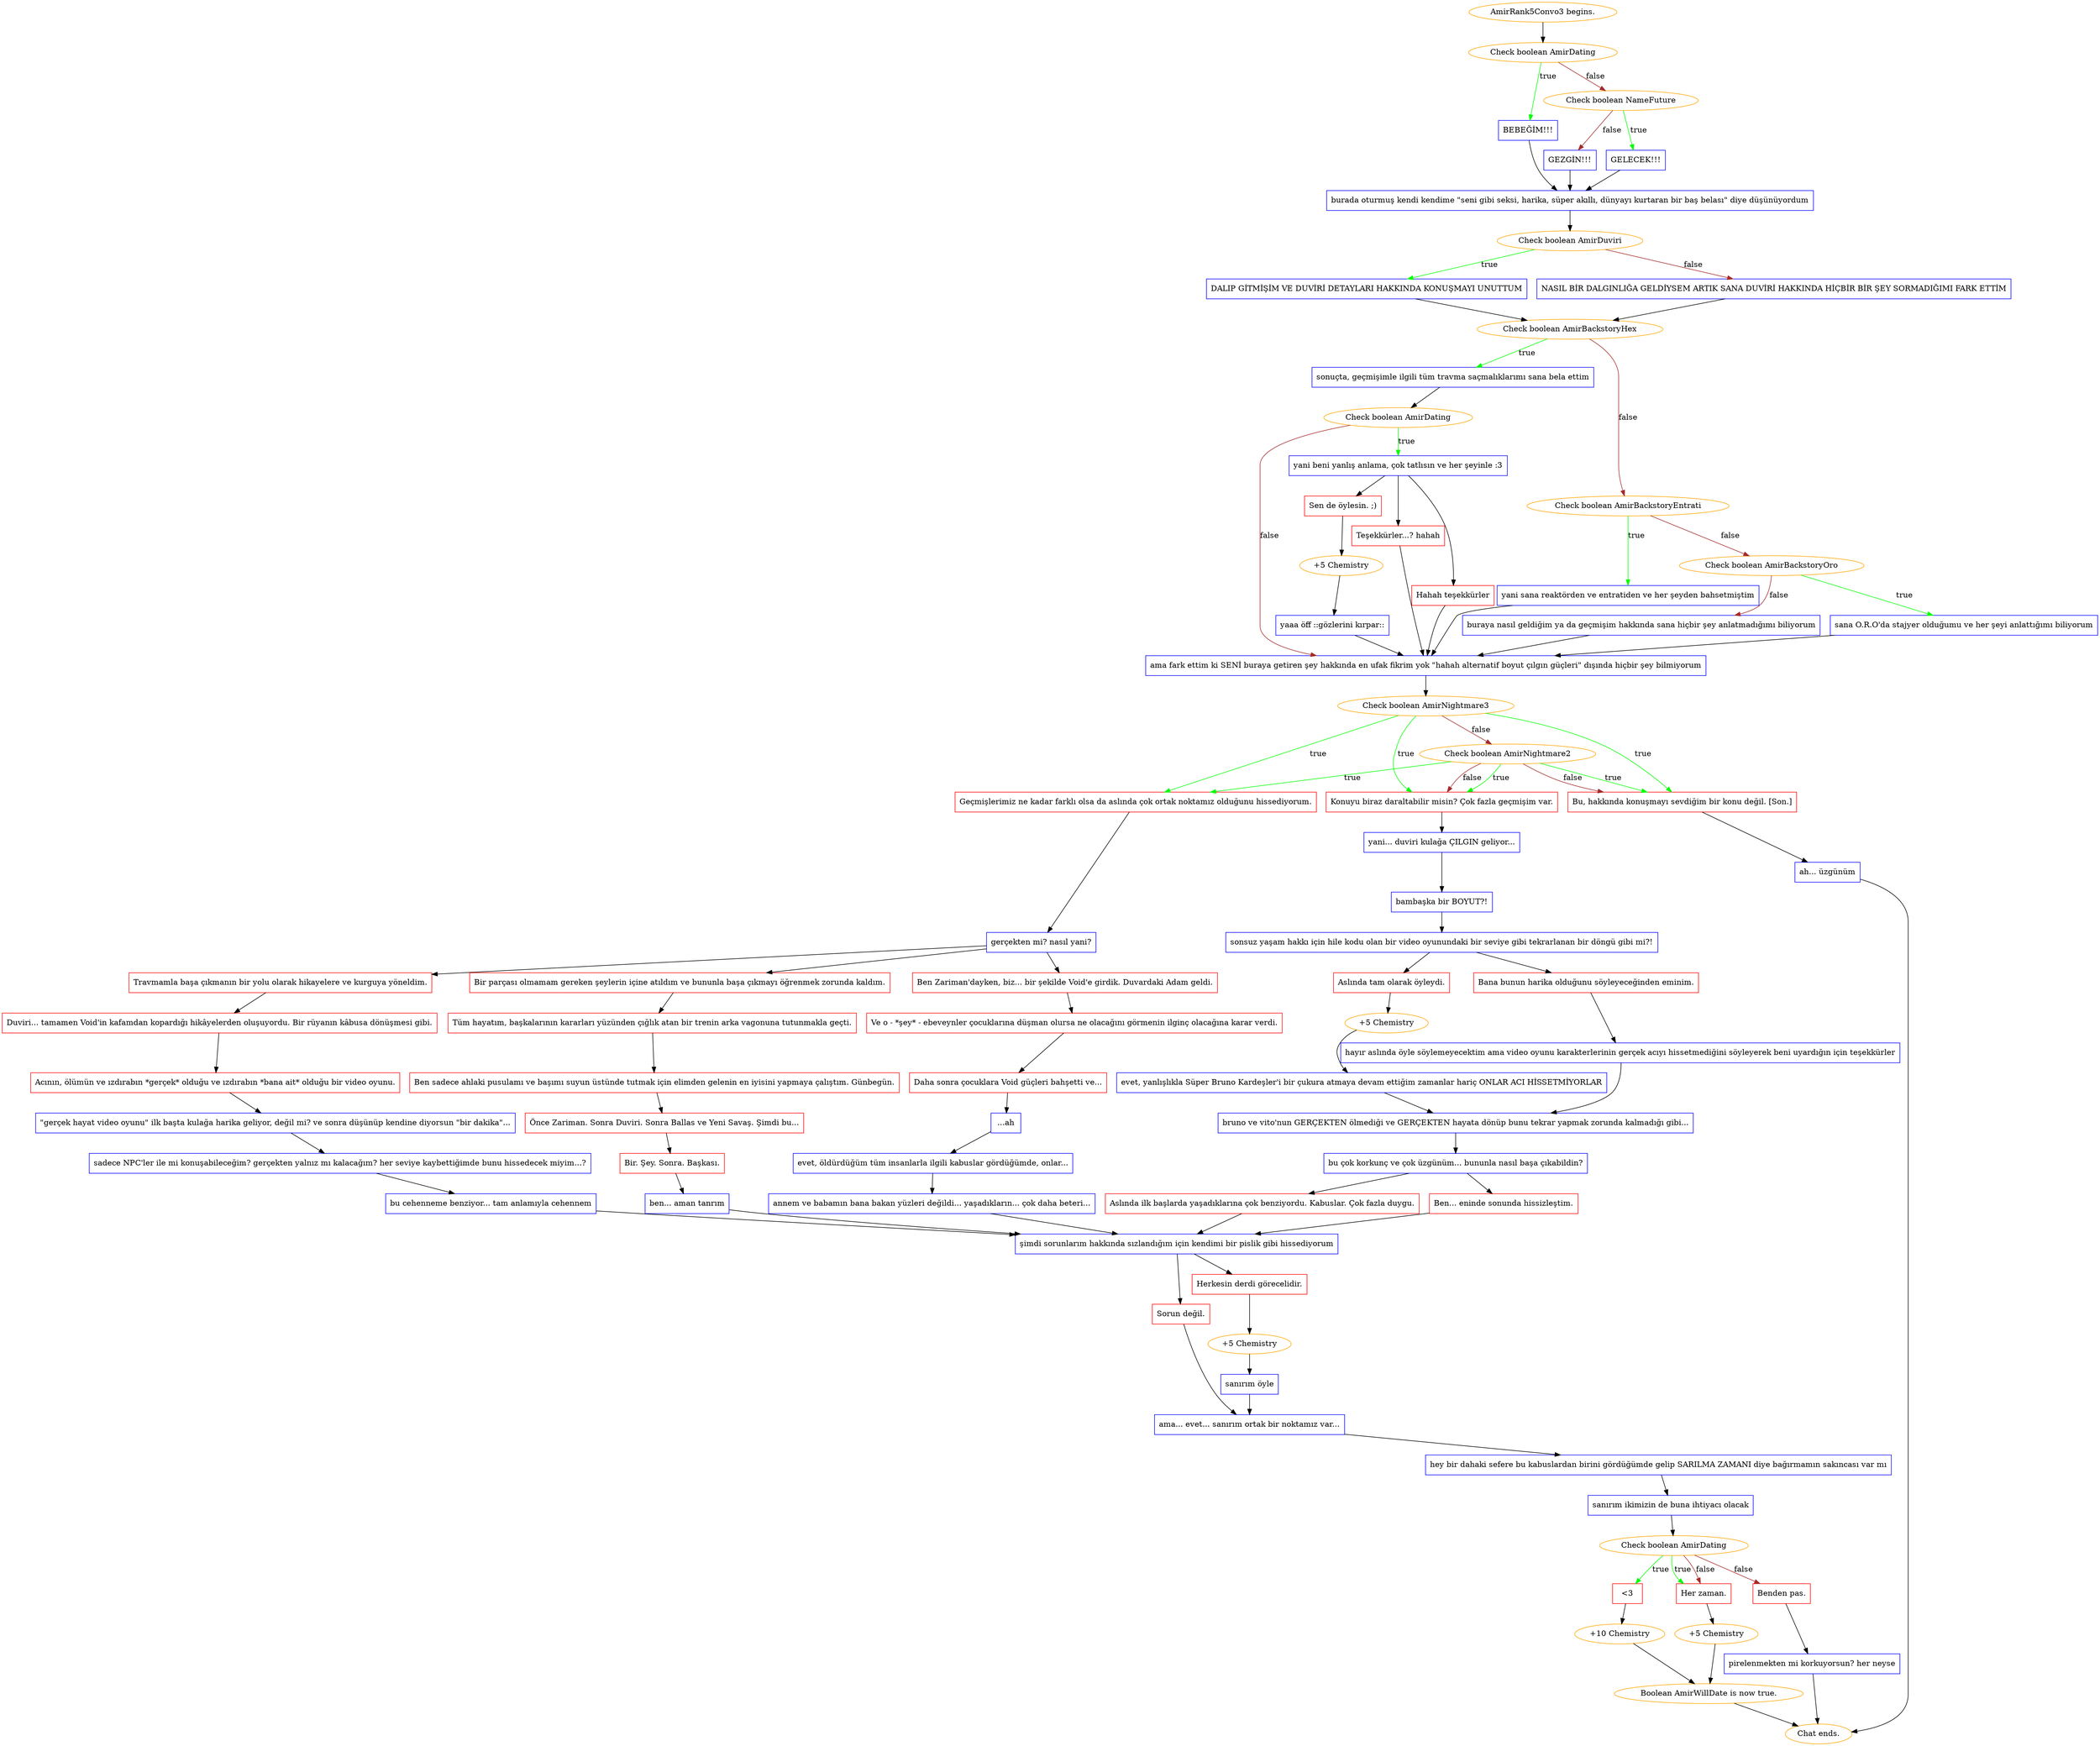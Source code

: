 digraph {
	"AmirRank5Convo3 begins." [color=orange];
		"AmirRank5Convo3 begins." -> j2650937555;
	j2650937555 [label="Check boolean AmirDating",color=orange];
		j2650937555 -> j1699877022 [label=true,color=green];
		j2650937555 -> j3219616308 [label=false,color=brown];
	j1699877022 [label="BEBEĞİM!!!",shape=box,color=blue];
		j1699877022 -> j3966822177;
	j3219616308 [label="Check boolean NameFuture",color=orange];
		j3219616308 -> j1826670194 [label=true,color=green];
		j3219616308 -> j4052476968 [label=false,color=brown];
	j3966822177 [label="burada oturmuş kendi kendime \"seni gibi seksi, harika, süper akıllı, dünyayı kurtaran bir baş belası\" diye düşünüyordum",shape=box,color=blue];
		j3966822177 -> j4283957504;
	j1826670194 [label="GELECEK!!!",shape=box,color=blue];
		j1826670194 -> j3966822177;
	j4052476968 [label="GEZGİN!!!",shape=box,color=blue];
		j4052476968 -> j3966822177;
	j4283957504 [label="Check boolean AmirDuviri",color=orange];
		j4283957504 -> j1817580157 [label=true,color=green];
		j4283957504 -> j3277501876 [label=false,color=brown];
	j1817580157 [label="DALIP GİTMİŞİM VE DUVİRİ DETAYLARI HAKKINDA KONUŞMAYI UNUTTUM",shape=box,color=blue];
		j1817580157 -> j1452669816;
	j3277501876 [label="NASIL BİR DALGINLIĞA GELDİYSEM ARTIK SANA DUVİRİ HAKKINDA HİÇBİR BİR ŞEY SORMADIĞIMI FARK ETTİM",shape=box,color=blue];
		j3277501876 -> j1452669816;
	j1452669816 [label="Check boolean AmirBackstoryHex",color=orange];
		j1452669816 -> j71583526 [label=true,color=green];
		j1452669816 -> j2445936876 [label=false,color=brown];
	j71583526 [label="sonuçta, geçmişimle ilgili tüm travma saçmalıklarımı sana bela ettim",shape=box,color=blue];
		j71583526 -> j1853334382;
	j2445936876 [label="Check boolean AmirBackstoryEntrati",color=orange];
		j2445936876 -> j1249493442 [label=true,color=green];
		j2445936876 -> j2190704803 [label=false,color=brown];
	j1853334382 [label="Check boolean AmirDating",color=orange];
		j1853334382 -> j2111467065 [label=true,color=green];
		j1853334382 -> j3460629168 [label=false,color=brown];
	j1249493442 [label="yani sana reaktörden ve entratiden ve her şeyden bahsetmiştim",shape=box,color=blue];
		j1249493442 -> j3460629168;
	j2190704803 [label="Check boolean AmirBackstoryOro",color=orange];
		j2190704803 -> j2234800607 [label=true,color=green];
		j2190704803 -> j3340298772 [label=false,color=brown];
	j2111467065 [label="yani beni yanlış anlama, çok tatlısın ve her şeyinle :3",shape=box,color=blue];
		j2111467065 -> j3564702006;
		j2111467065 -> j2443254896;
		j2111467065 -> j3511721853;
	j3460629168 [label="ama fark ettim ki SENİ buraya getiren şey hakkında en ufak fikrim yok \"hahah alternatif boyut çılgın güçleri\" dışında hiçbir şey bilmiyorum",shape=box,color=blue];
		j3460629168 -> j1386368209;
	j2234800607 [label="sana O.R.O'da stajyer olduğumu ve her şeyi anlattığımı biliyorum",shape=box,color=blue];
		j2234800607 -> j3460629168;
	j3340298772 [label="buraya nasıl geldiğim ya da geçmişim hakkında sana hiçbir şey anlatmadığımı biliyorum",shape=box,color=blue];
		j3340298772 -> j3460629168;
	j3564702006 [label="Teşekkürler...? hahah",shape=box,color=red];
		j3564702006 -> j3460629168;
	j2443254896 [label="Hahah teşekkürler",shape=box,color=red];
		j2443254896 -> j3460629168;
	j3511721853 [label="Sen de öylesin. ;)",shape=box,color=red];
		j3511721853 -> j3147832204;
	j1386368209 [label="Check boolean AmirNightmare3",color=orange];
		j1386368209 -> j949976868 [label=true,color=green];
		j1386368209 -> j1327820318 [label=true,color=green];
		j1386368209 -> j2478574145 [label=true,color=green];
		j1386368209 -> j2314003121 [label=false,color=brown];
	j3147832204 [label="+5 Chemistry",color=orange];
		j3147832204 -> j538016680;
	j949976868 [label="Geçmişlerimiz ne kadar farklı olsa da aslında çok ortak noktamız olduğunu hissediyorum.",shape=box,color=red];
		j949976868 -> j243882294;
	j1327820318 [label="Konuyu biraz daraltabilir misin? Çok fazla geçmişim var.",shape=box,color=red];
		j1327820318 -> j2391596532;
	j2478574145 [label="Bu, hakkında konuşmayı sevdiğim bir konu değil. [Son.]",shape=box,color=red];
		j2478574145 -> j2158244661;
	j2314003121 [label="Check boolean AmirNightmare2",color=orange];
		j2314003121 -> j949976868 [label=true,color=green];
		j2314003121 -> j1327820318 [label=true,color=green];
		j2314003121 -> j2478574145 [label=true,color=green];
		j2314003121 -> j1327820318 [label=false,color=brown];
		j2314003121 -> j2478574145 [label=false,color=brown];
	j538016680 [label="yaaa öff ::gözlerini kırpar::",shape=box,color=blue];
		j538016680 -> j3460629168;
	j243882294 [label="gerçekten mi? nasıl yani?",shape=box,color=blue];
		j243882294 -> j904723412;
		j243882294 -> j1945463771;
		j243882294 -> j319247813;
	j2391596532 [label="yani... duviri kulağa ÇILGIN geliyor...",shape=box,color=blue];
		j2391596532 -> j2742543278;
	j2158244661 [label="ah... üzgünüm",shape=box,color=blue];
		j2158244661 -> "Chat ends.";
	j904723412 [label="Travmamla başa çıkmanın bir yolu olarak hikayelere ve kurguya yöneldim.",shape=box,color=red];
		j904723412 -> j784344641;
	j1945463771 [label="Bir parçası olmamam gereken şeylerin içine atıldım ve bununla başa çıkmayı öğrenmek zorunda kaldım.",shape=box,color=red];
		j1945463771 -> j2509849693;
	j319247813 [label="Ben Zariman'dayken, biz... bir şekilde Void'e girdik. Duvardaki Adam geldi.",shape=box,color=red];
		j319247813 -> j3109385046;
	j2742543278 [label="bambaşka bir BOYUT?!",shape=box,color=blue];
		j2742543278 -> j4039130405;
	"Chat ends." [color=orange];
	j784344641 [label="Duviri... tamamen Void'in kafamdan kopardığı hikâyelerden oluşuyordu. Bir rüyanın kâbusa dönüşmesi gibi.",shape=box,color=red];
		j784344641 -> j608253453;
	j2509849693 [label="Tüm hayatım, başkalarının kararları yüzünden çığlık atan bir trenin arka vagonuna tutunmakla geçti.",shape=box,color=red];
		j2509849693 -> j2867724022;
	j3109385046 [label="Ve o - *şey* - ebeveynler çocuklarına düşman olursa ne olacağını görmenin ilginç olacağına karar verdi.",shape=box,color=red];
		j3109385046 -> j3322725669;
	j4039130405 [label="sonsuz yaşam hakkı için hile kodu olan bir video oyunundaki bir seviye gibi tekrarlanan bir döngü gibi mi?!",shape=box,color=blue];
		j4039130405 -> j3290601246;
		j4039130405 -> j3358346270;
	j608253453 [label="Acının, ölümün ve ızdırabın *gerçek* olduğu ve ızdırabın *bana ait* olduğu bir video oyunu.",shape=box,color=red];
		j608253453 -> j2997638456;
	j2867724022 [label="Ben sadece ahlaki pusulamı ve başımı suyun üstünde tutmak için elimden gelenin en iyisini yapmaya çalıştım. Günbegün.",shape=box,color=red];
		j2867724022 -> j738846437;
	j3322725669 [label="Daha sonra çocuklara Void güçleri bahşetti ve...",shape=box,color=red];
		j3322725669 -> j2326745602;
	j3290601246 [label="Bana bunun harika olduğunu söyleyeceğinden eminim.",shape=box,color=red];
		j3290601246 -> j258757392;
	j3358346270 [label="Aslında tam olarak öyleydi.",shape=box,color=red];
		j3358346270 -> j3083730503;
	j2997638456 [label="\"gerçek hayat video oyunu\" ilk başta kulağa harika geliyor, değil mi? ve sonra düşünüp kendine diyorsun \"bir dakika\"...",shape=box,color=blue];
		j2997638456 -> j4114890083;
	j738846437 [label="Önce Zariman. Sonra Duviri. Sonra Ballas ve Yeni Savaş. Şimdi bu...",shape=box,color=red];
		j738846437 -> j3687358112;
	j2326745602 [label="...ah",shape=box,color=blue];
		j2326745602 -> j4227834024;
	j258757392 [label="hayır aslında öyle söylemeyecektim ama video oyunu karakterlerinin gerçek acıyı hissetmediğini söyleyerek beni uyardığın için teşekkürler",shape=box,color=blue];
		j258757392 -> j3345868192;
	j3083730503 [label="+5 Chemistry",color=orange];
		j3083730503 -> j825706819;
	j4114890083 [label="sadece NPC'ler ile mi konuşabileceğim? gerçekten yalnız mı kalacağım? her seviye kaybettiğimde bunu hissedecek miyim...?",shape=box,color=blue];
		j4114890083 -> j2444929322;
	j3687358112 [label="Bir. Şey. Sonra. Başkası.",shape=box,color=red];
		j3687358112 -> j3908499256;
	j4227834024 [label="evet, öldürdüğüm tüm insanlarla ilgili kabuslar gördüğümde, onlar...",shape=box,color=blue];
		j4227834024 -> j2229431696;
	j3345868192 [label="bruno ve vito'nun GERÇEKTEN ölmediği ve GERÇEKTEN hayata dönüp bunu tekrar yapmak zorunda kalmadığı gibi...",shape=box,color=blue];
		j3345868192 -> j2341103569;
	j825706819 [label="evet, yanlışlıkla Süper Bruno Kardeşler'i bir çukura atmaya devam ettiğim zamanlar hariç ONLAR ACI HİSSETMİYORLAR",shape=box,color=blue];
		j825706819 -> j3345868192;
	j2444929322 [label="bu cehenneme benziyor... tam anlamıyla cehennem",shape=box,color=blue];
		j2444929322 -> j3401738145;
	j3908499256 [label="ben... aman tanrım",shape=box,color=blue];
		j3908499256 -> j3401738145;
	j2229431696 [label="annem ve babamın bana bakan yüzleri değildi... yaşadıkların... çok daha beteri...",shape=box,color=blue];
		j2229431696 -> j3401738145;
	j2341103569 [label="bu çok korkunç ve çok üzgünüm... bununla nasıl başa çıkabildin?",shape=box,color=blue];
		j2341103569 -> j2208275227;
		j2341103569 -> j525685894;
	j3401738145 [label="şimdi sorunlarım hakkında sızlandığım için kendimi bir pislik gibi hissediyorum",shape=box,color=blue];
		j3401738145 -> j1424678215;
		j3401738145 -> j1345736139;
	j2208275227 [label="Aslında ilk başlarda yaşadıklarına çok benziyordu. Kabuslar. Çok fazla duygu.",shape=box,color=red];
		j2208275227 -> j3401738145;
	j525685894 [label="Ben... eninde sonunda hissizleştim.",shape=box,color=red];
		j525685894 -> j3401738145;
	j1424678215 [label="Sorun değil.",shape=box,color=red];
		j1424678215 -> j2778553499;
	j1345736139 [label="Herkesin derdi görecelidir.",shape=box,color=red];
		j1345736139 -> j2195730605;
	j2778553499 [label="ama... evet... sanırım ortak bir noktamız var...",shape=box,color=blue];
		j2778553499 -> j1678268174;
	j2195730605 [label="+5 Chemistry",color=orange];
		j2195730605 -> j4063585075;
	j1678268174 [label="hey bir dahaki sefere bu kabuslardan birini gördüğümde gelip SARILMA ZAMANI diye bağırmamın sakıncası var mı",shape=box,color=blue];
		j1678268174 -> j3121626115;
	j4063585075 [label="sanırım öyle",shape=box,color=blue];
		j4063585075 -> j2778553499;
	j3121626115 [label="sanırım ikimizin de buna ihtiyacı olacak",shape=box,color=blue];
		j3121626115 -> j3439893062;
	j3439893062 [label="Check boolean AmirDating",color=orange];
		j3439893062 -> j180809753 [label=true,color=green];
		j3439893062 -> j1661694118 [label=true,color=green];
		j3439893062 -> j1661694118 [label=false,color=brown];
		j3439893062 -> j2613678456 [label=false,color=brown];
	j180809753 [label="<3",shape=box,color=red];
		j180809753 -> j1720236604;
	j1661694118 [label="Her zaman.",shape=box,color=red];
		j1661694118 -> j2463344579;
	j2613678456 [label="Benden pas.",shape=box,color=red];
		j2613678456 -> j829083309;
	j1720236604 [label="+10 Chemistry",color=orange];
		j1720236604 -> j1538486228;
	j2463344579 [label="+5 Chemistry",color=orange];
		j2463344579 -> j1538486228;
	j829083309 [label="pirelenmekten mi korkuyorsun? her neyse",shape=box,color=blue];
		j829083309 -> "Chat ends.";
	j1538486228 [label="Boolean AmirWillDate is now true.",color=orange];
		j1538486228 -> "Chat ends.";
}